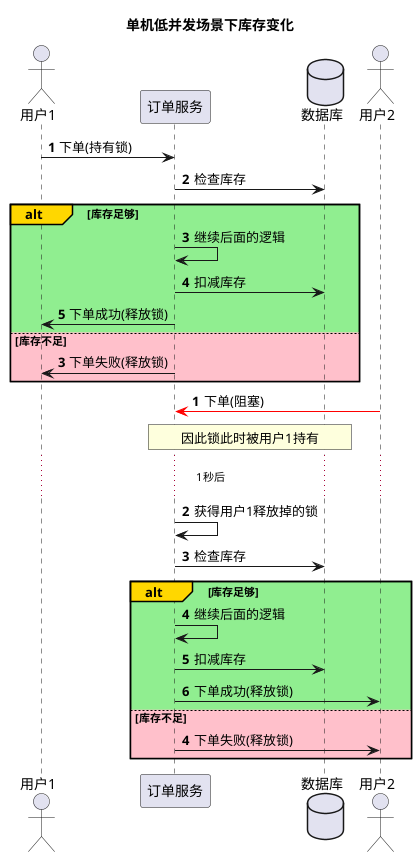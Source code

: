 @startuml
'https://plantuml.com/sequence-diagram

title 单机低并发场景下库存变化

actor 用户1
participant 订单服务
database 数据库
actor 用户2

autonumber
用户1 -> 订单服务: 下单(持有锁)
订单服务 -> 数据库: 检查库存
alt#Gold #LightGreen 库存足够
    订单服务 -> 订单服务: 继续后面的逻辑
    订单服务 -> 数据库: 扣减库存
    订单服务 -> 用户1: 下单成功(释放锁)
else #Pink 库存不足
autonumber 3
    订单服务 -> 用户1: 下单失败(释放锁)
end

autonumber
用户2 -[#red]> 订单服务: 下单(阻塞)
rnote over 数据库,订单服务
因此锁此时被用户1持有
endrnote
...1秒后...
订单服务 -> 订单服务: 获得用户1释放掉的锁
订单服务 -> 数据库: 检查库存
alt#Gold #LightGreen 库存足够
    订单服务 -> 订单服务: 继续后面的逻辑
    订单服务 -> 数据库: 扣减库存
    订单服务 -> 用户2: 下单成功(释放锁)
else #Pink 库存不足
autonumber 4
    订单服务 -> 用户2: 下单失败(释放锁)
end
@enduml
